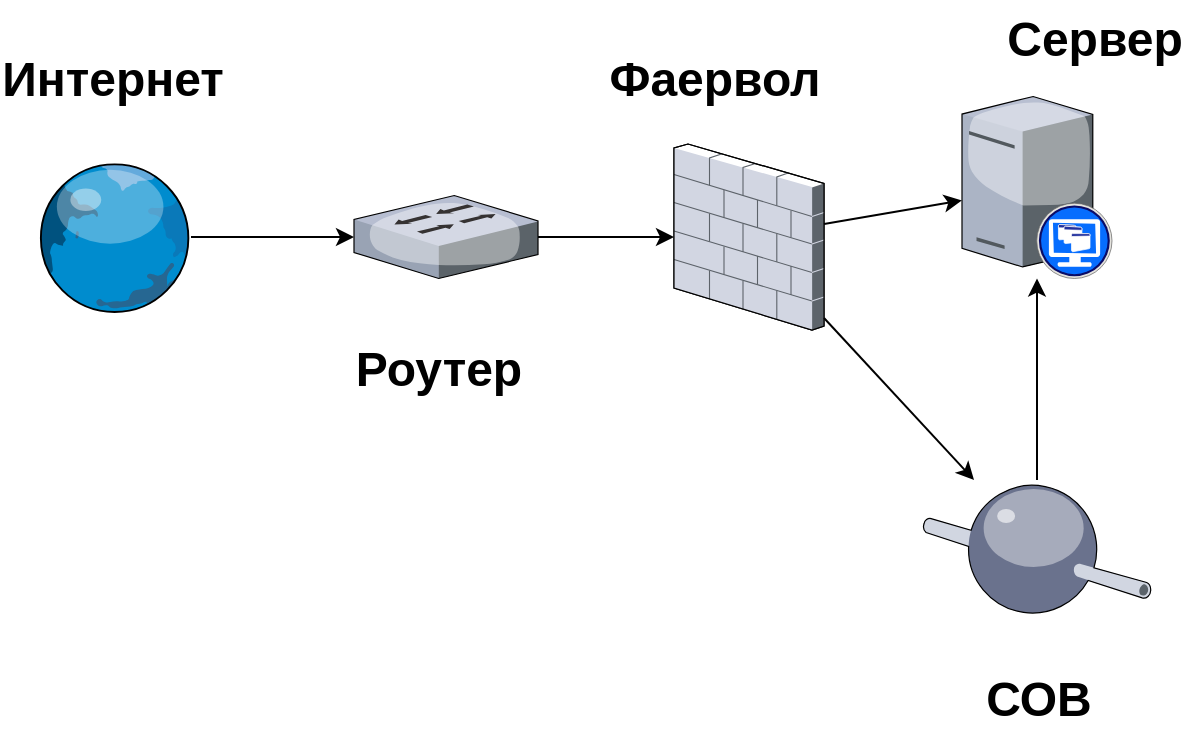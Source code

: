 <mxfile version="21.3.0" type="github">
  <diagram name="Page-1" id="822b0af5-4adb-64df-f703-e8dfc1f81529">
    <mxGraphModel dx="2026" dy="1152" grid="1" gridSize="10" guides="1" tooltips="1" connect="1" arrows="1" fold="1" page="1" pageScale="1" pageWidth="1100" pageHeight="850" background="none" math="0" shadow="0">
      <root>
        <mxCell id="0" />
        <mxCell id="1" parent="0" />
        <mxCell id="DlgPrFkJjFX9OJdV7T4M-1" value="" style="verticalLabelPosition=bottom;sketch=0;aspect=fixed;html=1;verticalAlign=top;strokeColor=none;align=center;outlineConnect=0;shape=mxgraph.citrix.globe;" vertex="1" parent="1">
          <mxGeometry x="180" y="321" width="78.5" height="75" as="geometry" />
        </mxCell>
        <mxCell id="DlgPrFkJjFX9OJdV7T4M-2" value="" style="verticalLabelPosition=bottom;sketch=0;aspect=fixed;html=1;verticalAlign=top;strokeColor=none;align=center;outlineConnect=0;shape=mxgraph.citrix.switch;" vertex="1" parent="1">
          <mxGeometry x="340" y="337.75" width="92" height="41.5" as="geometry" />
        </mxCell>
        <mxCell id="DlgPrFkJjFX9OJdV7T4M-3" value="" style="verticalLabelPosition=bottom;sketch=0;aspect=fixed;html=1;verticalAlign=top;strokeColor=none;align=center;outlineConnect=0;shape=mxgraph.citrix.firewall;" vertex="1" parent="1">
          <mxGeometry x="500" y="312" width="75" height="93" as="geometry" />
        </mxCell>
        <mxCell id="DlgPrFkJjFX9OJdV7T4M-4" value="" style="verticalLabelPosition=bottom;sketch=0;aspect=fixed;html=1;verticalAlign=top;strokeColor=none;align=center;outlineConnect=0;shape=mxgraph.citrix.middleware;" vertex="1" parent="1">
          <mxGeometry x="624.5" y="480" width="114" height="68" as="geometry" />
        </mxCell>
        <mxCell id="DlgPrFkJjFX9OJdV7T4M-5" value="" style="verticalLabelPosition=bottom;sketch=0;aspect=fixed;html=1;verticalAlign=top;strokeColor=none;align=center;outlineConnect=0;shape=mxgraph.citrix.xendesktop_server;" vertex="1" parent="1">
          <mxGeometry x="644" y="288.25" width="75" height="91" as="geometry" />
        </mxCell>
        <mxCell id="DlgPrFkJjFX9OJdV7T4M-6" value="" style="endArrow=classic;html=1;rounded=0;" edge="1" parent="1" source="DlgPrFkJjFX9OJdV7T4M-1" target="DlgPrFkJjFX9OJdV7T4M-2">
          <mxGeometry width="50" height="50" relative="1" as="geometry">
            <mxPoint x="300" y="270" as="sourcePoint" />
            <mxPoint x="350" y="220" as="targetPoint" />
          </mxGeometry>
        </mxCell>
        <mxCell id="DlgPrFkJjFX9OJdV7T4M-7" value="" style="endArrow=classic;html=1;rounded=0;" edge="1" parent="1" source="DlgPrFkJjFX9OJdV7T4M-3" target="DlgPrFkJjFX9OJdV7T4M-4">
          <mxGeometry width="50" height="50" relative="1" as="geometry">
            <mxPoint x="600" y="475" as="sourcePoint" />
            <mxPoint x="650" y="425" as="targetPoint" />
          </mxGeometry>
        </mxCell>
        <mxCell id="DlgPrFkJjFX9OJdV7T4M-8" value="" style="endArrow=classic;html=1;rounded=0;" edge="1" parent="1" source="DlgPrFkJjFX9OJdV7T4M-2" target="DlgPrFkJjFX9OJdV7T4M-3">
          <mxGeometry width="50" height="50" relative="1" as="geometry">
            <mxPoint x="430" y="300" as="sourcePoint" />
            <mxPoint x="480" y="250" as="targetPoint" />
          </mxGeometry>
        </mxCell>
        <mxCell id="DlgPrFkJjFX9OJdV7T4M-9" value="" style="endArrow=classic;html=1;rounded=0;" edge="1" parent="1" source="DlgPrFkJjFX9OJdV7T4M-3" target="DlgPrFkJjFX9OJdV7T4M-5">
          <mxGeometry width="50" height="50" relative="1" as="geometry">
            <mxPoint x="740" y="320" as="sourcePoint" />
            <mxPoint x="670" y="330" as="targetPoint" />
          </mxGeometry>
        </mxCell>
        <mxCell id="DlgPrFkJjFX9OJdV7T4M-10" value="Интернет" style="text;strokeColor=none;fillColor=none;html=1;fontSize=24;fontStyle=1;verticalAlign=middle;align=center;" vertex="1" parent="1">
          <mxGeometry x="169.25" y="260" width="100" height="40" as="geometry" />
        </mxCell>
        <mxCell id="DlgPrFkJjFX9OJdV7T4M-11" value="Роутер" style="text;strokeColor=none;fillColor=none;html=1;fontSize=24;fontStyle=1;verticalAlign=middle;align=center;" vertex="1" parent="1">
          <mxGeometry x="332" y="405" width="100" height="40" as="geometry" />
        </mxCell>
        <mxCell id="DlgPrFkJjFX9OJdV7T4M-12" value="Фаервол" style="text;strokeColor=none;fillColor=none;html=1;fontSize=24;fontStyle=1;verticalAlign=middle;align=center;" vertex="1" parent="1">
          <mxGeometry x="470" y="260" width="100" height="40" as="geometry" />
        </mxCell>
        <mxCell id="DlgPrFkJjFX9OJdV7T4M-13" value="СОВ" style="text;strokeColor=none;fillColor=none;html=1;fontSize=24;fontStyle=1;verticalAlign=middle;align=center;" vertex="1" parent="1">
          <mxGeometry x="631.5" y="570" width="100" height="40" as="geometry" />
        </mxCell>
        <mxCell id="DlgPrFkJjFX9OJdV7T4M-14" value="" style="endArrow=classic;html=1;rounded=0;" edge="1" parent="1" source="DlgPrFkJjFX9OJdV7T4M-4" target="DlgPrFkJjFX9OJdV7T4M-5">
          <mxGeometry width="50" height="50" relative="1" as="geometry">
            <mxPoint x="1000" y="510" as="sourcePoint" />
            <mxPoint x="1050" y="460" as="targetPoint" />
          </mxGeometry>
        </mxCell>
        <mxCell id="DlgPrFkJjFX9OJdV7T4M-15" value="Сервер" style="text;strokeColor=none;fillColor=none;html=1;fontSize=24;fontStyle=1;verticalAlign=middle;align=center;" vertex="1" parent="1">
          <mxGeometry x="660" y="240" width="100" height="40" as="geometry" />
        </mxCell>
      </root>
    </mxGraphModel>
  </diagram>
</mxfile>
